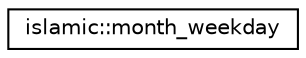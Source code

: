 digraph "Graphical Class Hierarchy"
{
 // LATEX_PDF_SIZE
  edge [fontname="Helvetica",fontsize="10",labelfontname="Helvetica",labelfontsize="10"];
  node [fontname="Helvetica",fontsize="10",shape=record];
  rankdir="LR";
  Node0 [label="islamic::month_weekday",height=0.2,width=0.4,color="black", fillcolor="white", style="filled",URL="$classislamic_1_1month__weekday.html",tooltip=" "];
}
